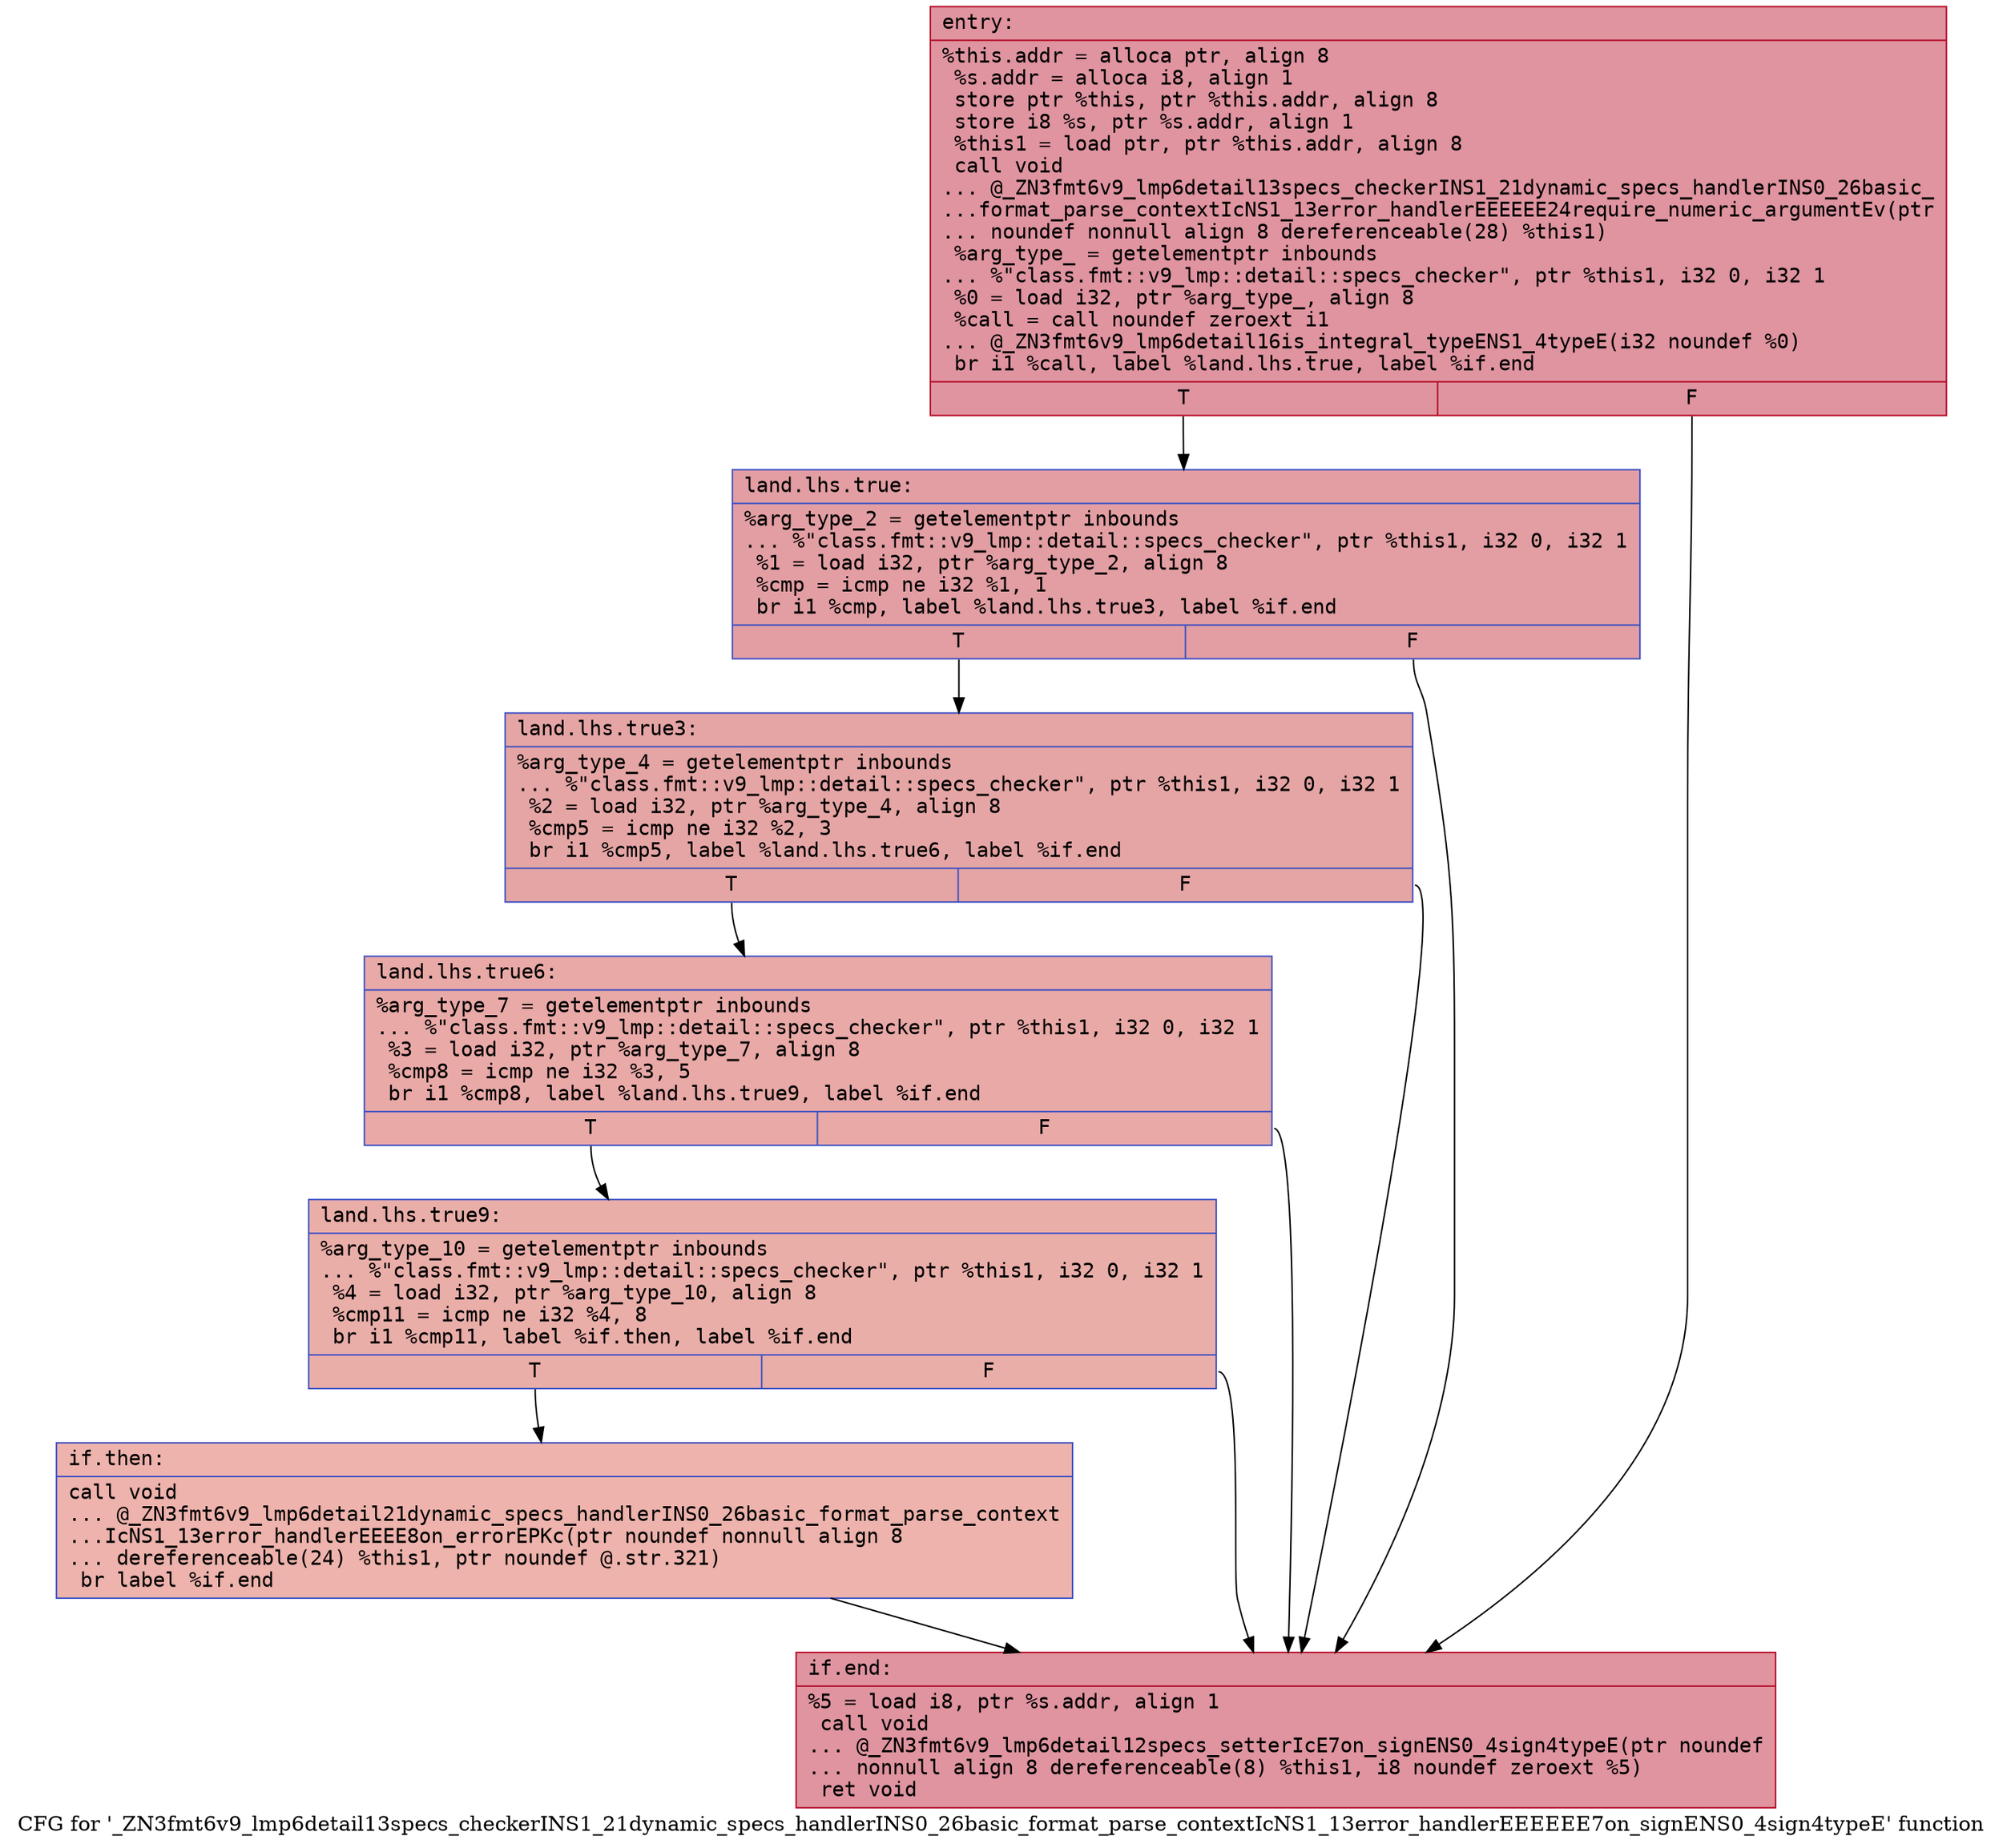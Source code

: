 digraph "CFG for '_ZN3fmt6v9_lmp6detail13specs_checkerINS1_21dynamic_specs_handlerINS0_26basic_format_parse_contextIcNS1_13error_handlerEEEEEE7on_signENS0_4sign4typeE' function" {
	label="CFG for '_ZN3fmt6v9_lmp6detail13specs_checkerINS1_21dynamic_specs_handlerINS0_26basic_format_parse_contextIcNS1_13error_handlerEEEEEE7on_signENS0_4sign4typeE' function";

	Node0x556bfeaa3210 [shape=record,color="#b70d28ff", style=filled, fillcolor="#b70d2870" fontname="Courier",label="{entry:\l|  %this.addr = alloca ptr, align 8\l  %s.addr = alloca i8, align 1\l  store ptr %this, ptr %this.addr, align 8\l  store i8 %s, ptr %s.addr, align 1\l  %this1 = load ptr, ptr %this.addr, align 8\l  call void\l... @_ZN3fmt6v9_lmp6detail13specs_checkerINS1_21dynamic_specs_handlerINS0_26basic_\l...format_parse_contextIcNS1_13error_handlerEEEEEE24require_numeric_argumentEv(ptr\l... noundef nonnull align 8 dereferenceable(28) %this1)\l  %arg_type_ = getelementptr inbounds\l... %\"class.fmt::v9_lmp::detail::specs_checker\", ptr %this1, i32 0, i32 1\l  %0 = load i32, ptr %arg_type_, align 8\l  %call = call noundef zeroext i1\l... @_ZN3fmt6v9_lmp6detail16is_integral_typeENS1_4typeE(i32 noundef %0)\l  br i1 %call, label %land.lhs.true, label %if.end\l|{<s0>T|<s1>F}}"];
	Node0x556bfeaa3210:s0 -> Node0x556bfeaa3960[tooltip="entry -> land.lhs.true\nProbability 50.00%" ];
	Node0x556bfeaa3210:s1 -> Node0x556bfeaa39e0[tooltip="entry -> if.end\nProbability 50.00%" ];
	Node0x556bfeaa3960 [shape=record,color="#3d50c3ff", style=filled, fillcolor="#be242e70" fontname="Courier",label="{land.lhs.true:\l|  %arg_type_2 = getelementptr inbounds\l... %\"class.fmt::v9_lmp::detail::specs_checker\", ptr %this1, i32 0, i32 1\l  %1 = load i32, ptr %arg_type_2, align 8\l  %cmp = icmp ne i32 %1, 1\l  br i1 %cmp, label %land.lhs.true3, label %if.end\l|{<s0>T|<s1>F}}"];
	Node0x556bfeaa3960:s0 -> Node0x556bfeaa3c70[tooltip="land.lhs.true -> land.lhs.true3\nProbability 50.00%" ];
	Node0x556bfeaa3960:s1 -> Node0x556bfeaa39e0[tooltip="land.lhs.true -> if.end\nProbability 50.00%" ];
	Node0x556bfeaa3c70 [shape=record,color="#3d50c3ff", style=filled, fillcolor="#c5333470" fontname="Courier",label="{land.lhs.true3:\l|  %arg_type_4 = getelementptr inbounds\l... %\"class.fmt::v9_lmp::detail::specs_checker\", ptr %this1, i32 0, i32 1\l  %2 = load i32, ptr %arg_type_4, align 8\l  %cmp5 = icmp ne i32 %2, 3\l  br i1 %cmp5, label %land.lhs.true6, label %if.end\l|{<s0>T|<s1>F}}"];
	Node0x556bfeaa3c70:s0 -> Node0x556bfeaa4160[tooltip="land.lhs.true3 -> land.lhs.true6\nProbability 50.00%" ];
	Node0x556bfeaa3c70:s1 -> Node0x556bfeaa39e0[tooltip="land.lhs.true3 -> if.end\nProbability 50.00%" ];
	Node0x556bfeaa4160 [shape=record,color="#3d50c3ff", style=filled, fillcolor="#ca3b3770" fontname="Courier",label="{land.lhs.true6:\l|  %arg_type_7 = getelementptr inbounds\l... %\"class.fmt::v9_lmp::detail::specs_checker\", ptr %this1, i32 0, i32 1\l  %3 = load i32, ptr %arg_type_7, align 8\l  %cmp8 = icmp ne i32 %3, 5\l  br i1 %cmp8, label %land.lhs.true9, label %if.end\l|{<s0>T|<s1>F}}"];
	Node0x556bfeaa4160:s0 -> Node0x556bfeaa44b0[tooltip="land.lhs.true6 -> land.lhs.true9\nProbability 50.00%" ];
	Node0x556bfeaa4160:s1 -> Node0x556bfeaa39e0[tooltip="land.lhs.true6 -> if.end\nProbability 50.00%" ];
	Node0x556bfeaa44b0 [shape=record,color="#3d50c3ff", style=filled, fillcolor="#d0473d70" fontname="Courier",label="{land.lhs.true9:\l|  %arg_type_10 = getelementptr inbounds\l... %\"class.fmt::v9_lmp::detail::specs_checker\", ptr %this1, i32 0, i32 1\l  %4 = load i32, ptr %arg_type_10, align 8\l  %cmp11 = icmp ne i32 %4, 8\l  br i1 %cmp11, label %if.then, label %if.end\l|{<s0>T|<s1>F}}"];
	Node0x556bfeaa44b0:s0 -> Node0x556bfeaa4800[tooltip="land.lhs.true9 -> if.then\nProbability 50.00%" ];
	Node0x556bfeaa44b0:s1 -> Node0x556bfeaa39e0[tooltip="land.lhs.true9 -> if.end\nProbability 50.00%" ];
	Node0x556bfeaa4800 [shape=record,color="#3d50c3ff", style=filled, fillcolor="#d6524470" fontname="Courier",label="{if.then:\l|  call void\l... @_ZN3fmt6v9_lmp6detail21dynamic_specs_handlerINS0_26basic_format_parse_context\l...IcNS1_13error_handlerEEEE8on_errorEPKc(ptr noundef nonnull align 8\l... dereferenceable(24) %this1, ptr noundef @.str.321)\l  br label %if.end\l}"];
	Node0x556bfeaa4800 -> Node0x556bfeaa39e0[tooltip="if.then -> if.end\nProbability 100.00%" ];
	Node0x556bfeaa39e0 [shape=record,color="#b70d28ff", style=filled, fillcolor="#b70d2870" fontname="Courier",label="{if.end:\l|  %5 = load i8, ptr %s.addr, align 1\l  call void\l... @_ZN3fmt6v9_lmp6detail12specs_setterIcE7on_signENS0_4sign4typeE(ptr noundef\l... nonnull align 8 dereferenceable(8) %this1, i8 noundef zeroext %5)\l  ret void\l}"];
}
